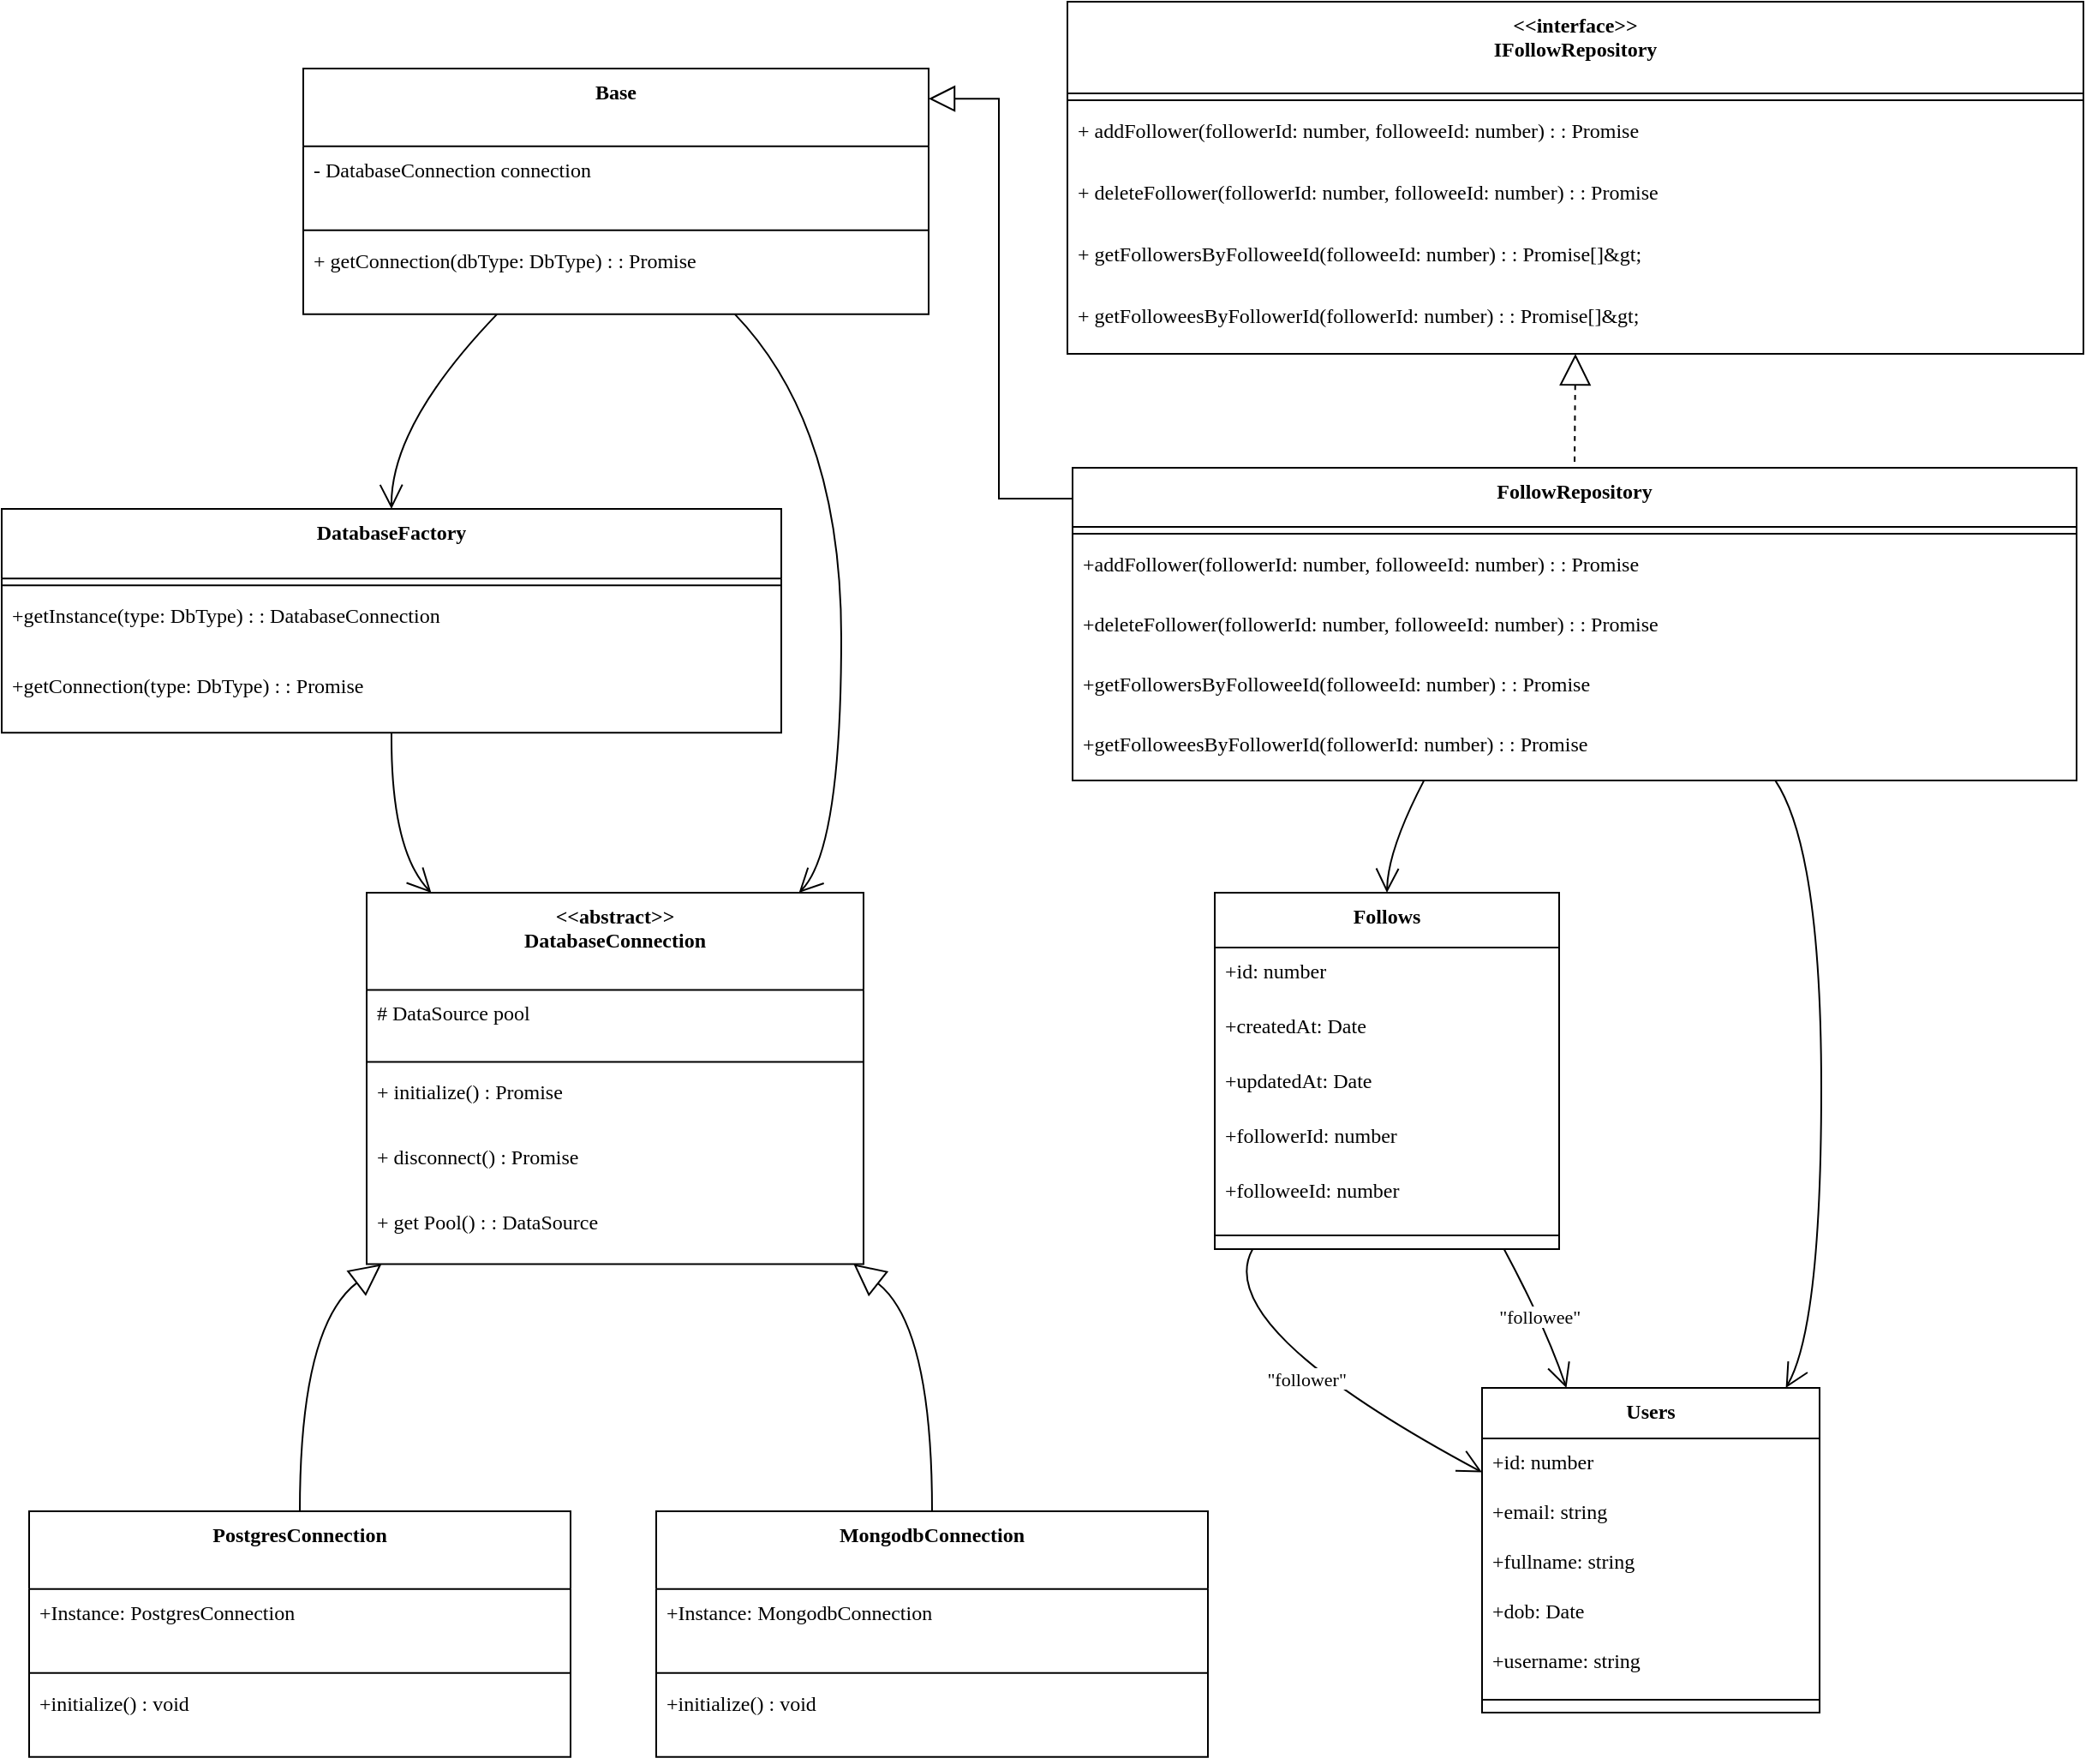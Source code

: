 <mxfile version="26.1.2">
  <diagram name="Page-1" id="q7jWC2dtCysTcH17XZXW">
    <mxGraphModel dx="880" dy="426" grid="1" gridSize="10" guides="1" tooltips="1" connect="1" arrows="1" fold="1" page="1" pageScale="1" pageWidth="850" pageHeight="1100" math="0" shadow="0">
      <root>
        <mxCell id="0" />
        <mxCell id="1" parent="0" />
        <mxCell id="DnzNgAQ3kk56WHY8b82t-5" value="&lt;&lt;abstract&gt;&gt;&#xa;DatabaseConnection" style="swimlane;fontStyle=1;align=center;verticalAlign=top;childLayout=stackLayout;horizontal=1;startSize=56.727;horizontalStack=0;resizeParent=1;resizeParentMax=0;resizeLast=0;collapsible=0;marginBottom=0;fontFamily=Verdana;" vertex="1" parent="1">
          <mxGeometry x="931" y="540" width="290" height="216.727" as="geometry" />
        </mxCell>
        <mxCell id="DnzNgAQ3kk56WHY8b82t-6" value="# DataSource pool" style="text;strokeColor=none;fillColor=none;align=left;verticalAlign=top;spacingLeft=4;spacingRight=4;overflow=hidden;rotatable=0;points=[[0,0.5],[1,0.5]];portConstraint=eastwest;fontFamily=Verdana;" vertex="1" parent="DnzNgAQ3kk56WHY8b82t-5">
          <mxGeometry y="56.727" width="290" height="38" as="geometry" />
        </mxCell>
        <mxCell id="DnzNgAQ3kk56WHY8b82t-7" style="line;strokeWidth=1;fillColor=none;align=left;verticalAlign=middle;spacingTop=-1;spacingLeft=3;spacingRight=3;rotatable=0;labelPosition=right;points=[];portConstraint=eastwest;strokeColor=inherit;fontFamily=Verdana;" vertex="1" parent="DnzNgAQ3kk56WHY8b82t-5">
          <mxGeometry y="94.727" width="290" height="8" as="geometry" />
        </mxCell>
        <mxCell id="DnzNgAQ3kk56WHY8b82t-8" value="+ initialize() : Promise" style="text;strokeColor=none;fillColor=none;align=left;verticalAlign=top;spacingLeft=4;spacingRight=4;overflow=hidden;rotatable=0;points=[[0,0.5],[1,0.5]];portConstraint=eastwest;fontFamily=Verdana;" vertex="1" parent="DnzNgAQ3kk56WHY8b82t-5">
          <mxGeometry y="102.727" width="290" height="38" as="geometry" />
        </mxCell>
        <mxCell id="DnzNgAQ3kk56WHY8b82t-9" value="+ disconnect() : Promise" style="text;strokeColor=none;fillColor=none;align=left;verticalAlign=top;spacingLeft=4;spacingRight=4;overflow=hidden;rotatable=0;points=[[0,0.5],[1,0.5]];portConstraint=eastwest;fontFamily=Verdana;" vertex="1" parent="DnzNgAQ3kk56WHY8b82t-5">
          <mxGeometry y="140.727" width="290" height="38" as="geometry" />
        </mxCell>
        <mxCell id="DnzNgAQ3kk56WHY8b82t-10" value="+ get Pool() : : DataSource" style="text;strokeColor=none;fillColor=none;align=left;verticalAlign=top;spacingLeft=4;spacingRight=4;overflow=hidden;rotatable=0;points=[[0,0.5],[1,0.5]];portConstraint=eastwest;fontFamily=Verdana;" vertex="1" parent="DnzNgAQ3kk56WHY8b82t-5">
          <mxGeometry y="178.727" width="290" height="38" as="geometry" />
        </mxCell>
        <mxCell id="DnzNgAQ3kk56WHY8b82t-11" value="PostgresConnection" style="swimlane;fontStyle=1;align=center;verticalAlign=top;childLayout=stackLayout;horizontal=1;startSize=45.333;horizontalStack=0;resizeParent=1;resizeParentMax=0;resizeLast=0;collapsible=0;marginBottom=0;fontFamily=Verdana;" vertex="1" parent="1">
          <mxGeometry x="734" y="901" width="316" height="143.333" as="geometry" />
        </mxCell>
        <mxCell id="DnzNgAQ3kk56WHY8b82t-12" value="+Instance: PostgresConnection" style="text;strokeColor=none;fillColor=none;align=left;verticalAlign=top;spacingLeft=4;spacingRight=4;overflow=hidden;rotatable=0;points=[[0,0.5],[1,0.5]];portConstraint=eastwest;fontFamily=Verdana;" vertex="1" parent="DnzNgAQ3kk56WHY8b82t-11">
          <mxGeometry y="45.333" width="316" height="45" as="geometry" />
        </mxCell>
        <mxCell id="DnzNgAQ3kk56WHY8b82t-13" style="line;strokeWidth=1;fillColor=none;align=left;verticalAlign=middle;spacingTop=-1;spacingLeft=3;spacingRight=3;rotatable=0;labelPosition=right;points=[];portConstraint=eastwest;strokeColor=inherit;fontFamily=Verdana;" vertex="1" parent="DnzNgAQ3kk56WHY8b82t-11">
          <mxGeometry y="90.333" width="316" height="8" as="geometry" />
        </mxCell>
        <mxCell id="DnzNgAQ3kk56WHY8b82t-14" value="+initialize() : void" style="text;strokeColor=none;fillColor=none;align=left;verticalAlign=top;spacingLeft=4;spacingRight=4;overflow=hidden;rotatable=0;points=[[0,0.5],[1,0.5]];portConstraint=eastwest;fontFamily=Verdana;" vertex="1" parent="DnzNgAQ3kk56WHY8b82t-11">
          <mxGeometry y="98.333" width="316" height="45" as="geometry" />
        </mxCell>
        <mxCell id="DnzNgAQ3kk56WHY8b82t-15" value="MongodbConnection" style="swimlane;fontStyle=1;align=center;verticalAlign=top;childLayout=stackLayout;horizontal=1;startSize=45.333;horizontalStack=0;resizeParent=1;resizeParentMax=0;resizeLast=0;collapsible=0;marginBottom=0;fontFamily=Verdana;" vertex="1" parent="1">
          <mxGeometry x="1100" y="901" width="322" height="143.333" as="geometry" />
        </mxCell>
        <mxCell id="DnzNgAQ3kk56WHY8b82t-16" value="+Instance: MongodbConnection" style="text;strokeColor=none;fillColor=none;align=left;verticalAlign=top;spacingLeft=4;spacingRight=4;overflow=hidden;rotatable=0;points=[[0,0.5],[1,0.5]];portConstraint=eastwest;fontFamily=Verdana;" vertex="1" parent="DnzNgAQ3kk56WHY8b82t-15">
          <mxGeometry y="45.333" width="322" height="45" as="geometry" />
        </mxCell>
        <mxCell id="DnzNgAQ3kk56WHY8b82t-17" style="line;strokeWidth=1;fillColor=none;align=left;verticalAlign=middle;spacingTop=-1;spacingLeft=3;spacingRight=3;rotatable=0;labelPosition=right;points=[];portConstraint=eastwest;strokeColor=inherit;fontFamily=Verdana;" vertex="1" parent="DnzNgAQ3kk56WHY8b82t-15">
          <mxGeometry y="90.333" width="322" height="8" as="geometry" />
        </mxCell>
        <mxCell id="DnzNgAQ3kk56WHY8b82t-18" value="+initialize() : void" style="text;strokeColor=none;fillColor=none;align=left;verticalAlign=top;spacingLeft=4;spacingRight=4;overflow=hidden;rotatable=0;points=[[0,0.5],[1,0.5]];portConstraint=eastwest;fontFamily=Verdana;" vertex="1" parent="DnzNgAQ3kk56WHY8b82t-15">
          <mxGeometry y="98.333" width="322" height="45" as="geometry" />
        </mxCell>
        <mxCell id="DnzNgAQ3kk56WHY8b82t-19" value="DatabaseFactory" style="swimlane;fontStyle=1;align=center;verticalAlign=top;childLayout=stackLayout;horizontal=1;startSize=40.571;horizontalStack=0;resizeParent=1;resizeParentMax=0;resizeLast=0;collapsible=0;marginBottom=0;fontFamily=Verdana;" vertex="1" parent="1">
          <mxGeometry x="718" y="316" width="455" height="130.571" as="geometry" />
        </mxCell>
        <mxCell id="DnzNgAQ3kk56WHY8b82t-20" style="line;strokeWidth=1;fillColor=none;align=left;verticalAlign=middle;spacingTop=-1;spacingLeft=3;spacingRight=3;rotatable=0;labelPosition=right;points=[];portConstraint=eastwest;strokeColor=inherit;fontFamily=Verdana;" vertex="1" parent="DnzNgAQ3kk56WHY8b82t-19">
          <mxGeometry y="40.571" width="455" height="8" as="geometry" />
        </mxCell>
        <mxCell id="DnzNgAQ3kk56WHY8b82t-21" value="+getInstance(type: DbType) : : DatabaseConnection" style="text;strokeColor=none;fillColor=none;align=left;verticalAlign=top;spacingLeft=4;spacingRight=4;overflow=hidden;rotatable=0;points=[[0,0.5],[1,0.5]];portConstraint=eastwest;fontFamily=Verdana;" vertex="1" parent="DnzNgAQ3kk56WHY8b82t-19">
          <mxGeometry y="48.571" width="455" height="41" as="geometry" />
        </mxCell>
        <mxCell id="DnzNgAQ3kk56WHY8b82t-22" value="+getConnection(type: DbType) : : Promise" style="text;strokeColor=none;fillColor=none;align=left;verticalAlign=top;spacingLeft=4;spacingRight=4;overflow=hidden;rotatable=0;points=[[0,0.5],[1,0.5]];portConstraint=eastwest;fontFamily=Verdana;" vertex="1" parent="DnzNgAQ3kk56WHY8b82t-19">
          <mxGeometry y="89.571" width="455" height="41" as="geometry" />
        </mxCell>
        <mxCell id="DnzNgAQ3kk56WHY8b82t-26" value="Base" style="swimlane;fontStyle=1;align=center;verticalAlign=top;childLayout=stackLayout;horizontal=1;startSize=45.333;horizontalStack=0;resizeParent=1;resizeParentMax=0;resizeLast=0;collapsible=0;marginBottom=0;fontFamily=Verdana;" vertex="1" parent="1">
          <mxGeometry x="894" y="59" width="365" height="143.333" as="geometry" />
        </mxCell>
        <mxCell id="DnzNgAQ3kk56WHY8b82t-27" value="- DatabaseConnection connection" style="text;strokeColor=none;fillColor=none;align=left;verticalAlign=top;spacingLeft=4;spacingRight=4;overflow=hidden;rotatable=0;points=[[0,0.5],[1,0.5]];portConstraint=eastwest;fontFamily=Verdana;" vertex="1" parent="DnzNgAQ3kk56WHY8b82t-26">
          <mxGeometry y="45.333" width="365" height="45" as="geometry" />
        </mxCell>
        <mxCell id="DnzNgAQ3kk56WHY8b82t-28" style="line;strokeWidth=1;fillColor=none;align=left;verticalAlign=middle;spacingTop=-1;spacingLeft=3;spacingRight=3;rotatable=0;labelPosition=right;points=[];portConstraint=eastwest;strokeColor=inherit;fontFamily=Verdana;" vertex="1" parent="DnzNgAQ3kk56WHY8b82t-26">
          <mxGeometry y="90.333" width="365" height="8" as="geometry" />
        </mxCell>
        <mxCell id="DnzNgAQ3kk56WHY8b82t-29" value="+ getConnection(dbType: DbType) : : Promise" style="text;strokeColor=none;fillColor=none;align=left;verticalAlign=top;spacingLeft=4;spacingRight=4;overflow=hidden;rotatable=0;points=[[0,0.5],[1,0.5]];portConstraint=eastwest;fontFamily=Verdana;" vertex="1" parent="DnzNgAQ3kk56WHY8b82t-26">
          <mxGeometry y="98.333" width="365" height="45" as="geometry" />
        </mxCell>
        <mxCell id="DnzNgAQ3kk56WHY8b82t-30" value="Users" style="swimlane;fontStyle=1;align=center;verticalAlign=top;childLayout=stackLayout;horizontal=1;startSize=29.474;horizontalStack=0;resizeParent=1;resizeParentMax=0;resizeLast=0;collapsible=0;marginBottom=0;fontFamily=Verdana;" vertex="1" parent="1">
          <mxGeometry x="1582" y="829" width="197" height="189.474" as="geometry" />
        </mxCell>
        <mxCell id="DnzNgAQ3kk56WHY8b82t-31" value="+id: number" style="text;strokeColor=none;fillColor=none;align=left;verticalAlign=top;spacingLeft=4;spacingRight=4;overflow=hidden;rotatable=0;points=[[0,0.5],[1,0.5]];portConstraint=eastwest;fontFamily=Verdana;" vertex="1" parent="DnzNgAQ3kk56WHY8b82t-30">
          <mxGeometry y="29.474" width="197" height="29" as="geometry" />
        </mxCell>
        <mxCell id="DnzNgAQ3kk56WHY8b82t-32" value="+email: string" style="text;strokeColor=none;fillColor=none;align=left;verticalAlign=top;spacingLeft=4;spacingRight=4;overflow=hidden;rotatable=0;points=[[0,0.5],[1,0.5]];portConstraint=eastwest;fontFamily=Verdana;" vertex="1" parent="DnzNgAQ3kk56WHY8b82t-30">
          <mxGeometry y="58.474" width="197" height="29" as="geometry" />
        </mxCell>
        <mxCell id="DnzNgAQ3kk56WHY8b82t-33" value="+fullname: string" style="text;strokeColor=none;fillColor=none;align=left;verticalAlign=top;spacingLeft=4;spacingRight=4;overflow=hidden;rotatable=0;points=[[0,0.5],[1,0.5]];portConstraint=eastwest;fontFamily=Verdana;" vertex="1" parent="DnzNgAQ3kk56WHY8b82t-30">
          <mxGeometry y="87.474" width="197" height="29" as="geometry" />
        </mxCell>
        <mxCell id="DnzNgAQ3kk56WHY8b82t-34" value="+dob: Date" style="text;strokeColor=none;fillColor=none;align=left;verticalAlign=top;spacingLeft=4;spacingRight=4;overflow=hidden;rotatable=0;points=[[0,0.5],[1,0.5]];portConstraint=eastwest;fontFamily=Verdana;" vertex="1" parent="DnzNgAQ3kk56WHY8b82t-30">
          <mxGeometry y="116.474" width="197" height="29" as="geometry" />
        </mxCell>
        <mxCell id="DnzNgAQ3kk56WHY8b82t-35" value="+username: string" style="text;strokeColor=none;fillColor=none;align=left;verticalAlign=top;spacingLeft=4;spacingRight=4;overflow=hidden;rotatable=0;points=[[0,0.5],[1,0.5]];portConstraint=eastwest;fontFamily=Verdana;" vertex="1" parent="DnzNgAQ3kk56WHY8b82t-30">
          <mxGeometry y="145.474" width="197" height="29" as="geometry" />
        </mxCell>
        <mxCell id="DnzNgAQ3kk56WHY8b82t-39" style="line;strokeWidth=1;fillColor=none;align=left;verticalAlign=middle;spacingTop=-1;spacingLeft=3;spacingRight=3;rotatable=0;labelPosition=right;points=[];portConstraint=eastwest;strokeColor=inherit;fontFamily=Verdana;" vertex="1" parent="DnzNgAQ3kk56WHY8b82t-30">
          <mxGeometry y="174.474" width="197" height="15" as="geometry" />
        </mxCell>
        <mxCell id="DnzNgAQ3kk56WHY8b82t-40" value="Follows" style="swimlane;fontStyle=1;align=center;verticalAlign=top;childLayout=stackLayout;horizontal=1;startSize=32;horizontalStack=0;resizeParent=1;resizeParentMax=0;resizeLast=0;collapsible=0;marginBottom=0;fontFamily=Verdana;" vertex="1" parent="1">
          <mxGeometry x="1426" y="540" width="201" height="208" as="geometry" />
        </mxCell>
        <mxCell id="DnzNgAQ3kk56WHY8b82t-41" value="+id: number" style="text;strokeColor=none;fillColor=none;align=left;verticalAlign=top;spacingLeft=4;spacingRight=4;overflow=hidden;rotatable=0;points=[[0,0.5],[1,0.5]];portConstraint=eastwest;fontFamily=Verdana;" vertex="1" parent="DnzNgAQ3kk56WHY8b82t-40">
          <mxGeometry y="32" width="201" height="32" as="geometry" />
        </mxCell>
        <mxCell id="DnzNgAQ3kk56WHY8b82t-42" value="+createdAt: Date" style="text;strokeColor=none;fillColor=none;align=left;verticalAlign=top;spacingLeft=4;spacingRight=4;overflow=hidden;rotatable=0;points=[[0,0.5],[1,0.5]];portConstraint=eastwest;fontFamily=Verdana;" vertex="1" parent="DnzNgAQ3kk56WHY8b82t-40">
          <mxGeometry y="64" width="201" height="32" as="geometry" />
        </mxCell>
        <mxCell id="DnzNgAQ3kk56WHY8b82t-43" value="+updatedAt: Date" style="text;strokeColor=none;fillColor=none;align=left;verticalAlign=top;spacingLeft=4;spacingRight=4;overflow=hidden;rotatable=0;points=[[0,0.5],[1,0.5]];portConstraint=eastwest;fontFamily=Verdana;" vertex="1" parent="DnzNgAQ3kk56WHY8b82t-40">
          <mxGeometry y="96" width="201" height="32" as="geometry" />
        </mxCell>
        <mxCell id="DnzNgAQ3kk56WHY8b82t-44" value="+followerId: number" style="text;strokeColor=none;fillColor=none;align=left;verticalAlign=top;spacingLeft=4;spacingRight=4;overflow=hidden;rotatable=0;points=[[0,0.5],[1,0.5]];portConstraint=eastwest;fontFamily=Verdana;" vertex="1" parent="DnzNgAQ3kk56WHY8b82t-40">
          <mxGeometry y="128" width="201" height="32" as="geometry" />
        </mxCell>
        <mxCell id="DnzNgAQ3kk56WHY8b82t-45" value="+followeeId: number" style="text;strokeColor=none;fillColor=none;align=left;verticalAlign=top;spacingLeft=4;spacingRight=4;overflow=hidden;rotatable=0;points=[[0,0.5],[1,0.5]];portConstraint=eastwest;fontFamily=Verdana;" vertex="1" parent="DnzNgAQ3kk56WHY8b82t-40">
          <mxGeometry y="160" width="201" height="32" as="geometry" />
        </mxCell>
        <mxCell id="DnzNgAQ3kk56WHY8b82t-46" style="line;strokeWidth=1;fillColor=none;align=left;verticalAlign=middle;spacingTop=-1;spacingLeft=3;spacingRight=3;rotatable=0;labelPosition=right;points=[];portConstraint=eastwest;strokeColor=inherit;fontFamily=Verdana;" vertex="1" parent="DnzNgAQ3kk56WHY8b82t-40">
          <mxGeometry y="192" width="201" height="16" as="geometry" />
        </mxCell>
        <mxCell id="DnzNgAQ3kk56WHY8b82t-47" value="&lt;&lt;interface&gt;&gt;&#xa;IFollowRepository" style="swimlane;fontStyle=1;align=center;verticalAlign=top;childLayout=stackLayout;horizontal=1;startSize=53.5;horizontalStack=0;resizeParent=1;resizeParentMax=0;resizeLast=0;collapsible=0;marginBottom=0;fontFamily=Verdana;" vertex="1" parent="1">
          <mxGeometry x="1340" y="20" width="593" height="205.5" as="geometry" />
        </mxCell>
        <mxCell id="DnzNgAQ3kk56WHY8b82t-48" style="line;strokeWidth=1;fillColor=none;align=left;verticalAlign=middle;spacingTop=-1;spacingLeft=3;spacingRight=3;rotatable=0;labelPosition=right;points=[];portConstraint=eastwest;strokeColor=inherit;fontFamily=Verdana;" vertex="1" parent="DnzNgAQ3kk56WHY8b82t-47">
          <mxGeometry y="53.5" width="593" height="8" as="geometry" />
        </mxCell>
        <mxCell id="DnzNgAQ3kk56WHY8b82t-49" value="+ addFollower(followerId: number, followeeId: number) : : Promise" style="text;strokeColor=none;fillColor=none;align=left;verticalAlign=top;spacingLeft=4;spacingRight=4;overflow=hidden;rotatable=0;points=[[0,0.5],[1,0.5]];portConstraint=eastwest;fontFamily=Verdana;" vertex="1" parent="DnzNgAQ3kk56WHY8b82t-47">
          <mxGeometry y="61.5" width="593" height="36" as="geometry" />
        </mxCell>
        <mxCell id="DnzNgAQ3kk56WHY8b82t-50" value="+ deleteFollower(followerId: number, followeeId: number) : : Promise" style="text;strokeColor=none;fillColor=none;align=left;verticalAlign=top;spacingLeft=4;spacingRight=4;overflow=hidden;rotatable=0;points=[[0,0.5],[1,0.5]];portConstraint=eastwest;fontFamily=Verdana;" vertex="1" parent="DnzNgAQ3kk56WHY8b82t-47">
          <mxGeometry y="97.5" width="593" height="36" as="geometry" />
        </mxCell>
        <mxCell id="DnzNgAQ3kk56WHY8b82t-51" value="+ getFollowersByFolloweeId(followeeId: number) : : Promise[]&amp;gt;" style="text;strokeColor=none;fillColor=none;align=left;verticalAlign=top;spacingLeft=4;spacingRight=4;overflow=hidden;rotatable=0;points=[[0,0.5],[1,0.5]];portConstraint=eastwest;fontFamily=Verdana;" vertex="1" parent="DnzNgAQ3kk56WHY8b82t-47">
          <mxGeometry y="133.5" width="593" height="36" as="geometry" />
        </mxCell>
        <mxCell id="DnzNgAQ3kk56WHY8b82t-52" value="+ getFolloweesByFollowerId(followerId: number) : : Promise[]&amp;gt;" style="text;strokeColor=none;fillColor=none;align=left;verticalAlign=top;spacingLeft=4;spacingRight=4;overflow=hidden;rotatable=0;points=[[0,0.5],[1,0.5]];portConstraint=eastwest;fontFamily=Verdana;" vertex="1" parent="DnzNgAQ3kk56WHY8b82t-47">
          <mxGeometry y="169.5" width="593" height="36" as="geometry" />
        </mxCell>
        <mxCell id="DnzNgAQ3kk56WHY8b82t-69" style="edgeStyle=orthogonalEdgeStyle;rounded=0;orthogonalLoop=1;jettySize=auto;html=1;exitX=0;exitY=0;exitDx=0;exitDy=0;endArrow=block;endFill=0;entryX=1;entryY=0.123;entryDx=0;entryDy=0;entryPerimeter=0;strokeWidth=1;endSize=13;fontFamily=Verdana;" edge="1" parent="1" source="DnzNgAQ3kk56WHY8b82t-53" target="DnzNgAQ3kk56WHY8b82t-26">
          <mxGeometry relative="1" as="geometry">
            <mxPoint x="1220" y="210" as="targetPoint" />
            <Array as="points">
              <mxPoint x="1343" y="310" />
              <mxPoint x="1300" y="310" />
              <mxPoint x="1300" y="77" />
            </Array>
          </mxGeometry>
        </mxCell>
        <mxCell id="DnzNgAQ3kk56WHY8b82t-53" value="FollowRepository" style="swimlane;fontStyle=1;align=center;verticalAlign=top;childLayout=stackLayout;horizontal=1;startSize=34.545;horizontalStack=0;resizeParent=1;resizeParentMax=0;resizeLast=0;collapsible=0;marginBottom=0;fontFamily=Verdana;" vertex="1" parent="1">
          <mxGeometry x="1343" y="292" width="586" height="182.545" as="geometry" />
        </mxCell>
        <mxCell id="DnzNgAQ3kk56WHY8b82t-54" style="line;strokeWidth=1;fillColor=none;align=left;verticalAlign=middle;spacingTop=-1;spacingLeft=3;spacingRight=3;rotatable=0;labelPosition=right;points=[];portConstraint=eastwest;strokeColor=inherit;fontFamily=Verdana;" vertex="1" parent="DnzNgAQ3kk56WHY8b82t-53">
          <mxGeometry y="34.545" width="586" height="8" as="geometry" />
        </mxCell>
        <mxCell id="DnzNgAQ3kk56WHY8b82t-55" value="+addFollower(followerId: number, followeeId: number) : : Promise" style="text;strokeColor=none;fillColor=none;align=left;verticalAlign=top;spacingLeft=4;spacingRight=4;overflow=hidden;rotatable=0;points=[[0,0.5],[1,0.5]];portConstraint=eastwest;fontFamily=Verdana;" vertex="1" parent="DnzNgAQ3kk56WHY8b82t-53">
          <mxGeometry y="42.545" width="586" height="35" as="geometry" />
        </mxCell>
        <mxCell id="DnzNgAQ3kk56WHY8b82t-56" value="+deleteFollower(followerId: number, followeeId: number) : : Promise" style="text;strokeColor=none;fillColor=none;align=left;verticalAlign=top;spacingLeft=4;spacingRight=4;overflow=hidden;rotatable=0;points=[[0,0.5],[1,0.5]];portConstraint=eastwest;fontFamily=Verdana;" vertex="1" parent="DnzNgAQ3kk56WHY8b82t-53">
          <mxGeometry y="77.545" width="586" height="35" as="geometry" />
        </mxCell>
        <mxCell id="DnzNgAQ3kk56WHY8b82t-57" value="+getFollowersByFolloweeId(followeeId: number) : : Promise" style="text;strokeColor=none;fillColor=none;align=left;verticalAlign=top;spacingLeft=4;spacingRight=4;overflow=hidden;rotatable=0;points=[[0,0.5],[1,0.5]];portConstraint=eastwest;fontFamily=Verdana;" vertex="1" parent="DnzNgAQ3kk56WHY8b82t-53">
          <mxGeometry y="112.545" width="586" height="35" as="geometry" />
        </mxCell>
        <mxCell id="DnzNgAQ3kk56WHY8b82t-58" value="+getFolloweesByFollowerId(followerId: number) : : Promise" style="text;strokeColor=none;fillColor=none;align=left;verticalAlign=top;spacingLeft=4;spacingRight=4;overflow=hidden;rotatable=0;points=[[0,0.5],[1,0.5]];portConstraint=eastwest;fontFamily=Verdana;" vertex="1" parent="DnzNgAQ3kk56WHY8b82t-53">
          <mxGeometry y="147.545" width="586" height="35" as="geometry" />
        </mxCell>
        <mxCell id="DnzNgAQ3kk56WHY8b82t-59" value="" style="curved=1;startArrow=block;startSize=16;startFill=0;endArrow=none;exitX=0.03;exitY=1;entryX=0.5;entryY=0;rounded=0;fontFamily=Verdana;" edge="1" parent="1" source="DnzNgAQ3kk56WHY8b82t-5" target="DnzNgAQ3kk56WHY8b82t-11">
          <mxGeometry relative="1" as="geometry">
            <Array as="points">
              <mxPoint x="892" y="793" />
            </Array>
          </mxGeometry>
        </mxCell>
        <mxCell id="DnzNgAQ3kk56WHY8b82t-60" value="" style="curved=1;startArrow=block;startSize=16;startFill=0;endArrow=none;exitX=0.98;exitY=1;entryX=0.5;entryY=0;rounded=0;fontFamily=Verdana;" edge="1" parent="1" source="DnzNgAQ3kk56WHY8b82t-5" target="DnzNgAQ3kk56WHY8b82t-15">
          <mxGeometry relative="1" as="geometry">
            <Array as="points">
              <mxPoint x="1261" y="793" />
            </Array>
          </mxGeometry>
        </mxCell>
        <mxCell id="DnzNgAQ3kk56WHY8b82t-61" value="" style="curved=1;startArrow=none;endArrow=open;endSize=12;exitX=0.5;exitY=1;entryX=0.13;entryY=0;rounded=0;fontFamily=Verdana;" edge="1" parent="1" source="DnzNgAQ3kk56WHY8b82t-19" target="DnzNgAQ3kk56WHY8b82t-5">
          <mxGeometry relative="1" as="geometry">
            <Array as="points">
              <mxPoint x="945" y="515" />
            </Array>
          </mxGeometry>
        </mxCell>
        <mxCell id="DnzNgAQ3kk56WHY8b82t-62" value="" style="curved=1;startArrow=none;endArrow=open;endSize=12;exitX=0.69;exitY=1;entryX=0.87;entryY=0;rounded=0;fontFamily=Verdana;" edge="1" parent="1" source="DnzNgAQ3kk56WHY8b82t-26" target="DnzNgAQ3kk56WHY8b82t-5">
          <mxGeometry relative="1" as="geometry">
            <Array as="points">
              <mxPoint x="1208" y="267" />
              <mxPoint x="1208" y="515" />
            </Array>
          </mxGeometry>
        </mxCell>
        <mxCell id="DnzNgAQ3kk56WHY8b82t-63" value="" style="curved=1;startArrow=none;endArrow=open;endSize=12;exitX=0.31;exitY=1;entryX=0.5;entryY=0;rounded=0;fontFamily=Verdana;" edge="1" parent="1" source="DnzNgAQ3kk56WHY8b82t-26" target="DnzNgAQ3kk56WHY8b82t-19">
          <mxGeometry relative="1" as="geometry">
            <Array as="points">
              <mxPoint x="945" y="267" />
            </Array>
          </mxGeometry>
        </mxCell>
        <mxCell id="DnzNgAQ3kk56WHY8b82t-64" value="&quot;follower&quot;" style="curved=1;startArrow=none;endArrow=open;endSize=12;exitX=0.11;exitY=1;entryX=0;entryY=0.26;rounded=0;fontFamily=Verdana;" edge="1" parent="1" source="DnzNgAQ3kk56WHY8b82t-40" target="DnzNgAQ3kk56WHY8b82t-30">
          <mxGeometry relative="1" as="geometry">
            <Array as="points">
              <mxPoint x="1423" y="793" />
            </Array>
          </mxGeometry>
        </mxCell>
        <mxCell id="DnzNgAQ3kk56WHY8b82t-65" value="&quot;followee&quot;" style="curved=1;startArrow=none;endArrow=open;endSize=12;exitX=0.84;exitY=1;entryX=0.25;entryY=0;rounded=0;fontFamily=Verdana;" edge="1" parent="1" source="DnzNgAQ3kk56WHY8b82t-40" target="DnzNgAQ3kk56WHY8b82t-30">
          <mxGeometry relative="1" as="geometry">
            <Array as="points">
              <mxPoint x="1619" y="793" />
            </Array>
          </mxGeometry>
        </mxCell>
        <mxCell id="DnzNgAQ3kk56WHY8b82t-66" value="" style="curved=1;startArrow=block;startSize=16;startFill=0;endArrow=none;exitX=0.5;exitY=1;entryX=0.5;entryY=0;rounded=0;dashed=1;fontFamily=Verdana;" edge="1" parent="1" source="DnzNgAQ3kk56WHY8b82t-47" target="DnzNgAQ3kk56WHY8b82t-53">
          <mxGeometry relative="1" as="geometry">
            <Array as="points" />
          </mxGeometry>
        </mxCell>
        <mxCell id="DnzNgAQ3kk56WHY8b82t-67" value="" style="curved=1;startArrow=none;endArrow=open;endSize=12;exitX=0.35;exitY=1;entryX=0.5;entryY=0;rounded=0;fontFamily=Verdana;" edge="1" parent="1" source="DnzNgAQ3kk56WHY8b82t-53" target="DnzNgAQ3kk56WHY8b82t-40">
          <mxGeometry relative="1" as="geometry">
            <Array as="points">
              <mxPoint x="1527" y="515" />
            </Array>
          </mxGeometry>
        </mxCell>
        <mxCell id="DnzNgAQ3kk56WHY8b82t-68" value="" style="curved=1;startArrow=none;endArrow=open;endSize=12;exitX=0.7;exitY=1;entryX=0.9;entryY=0;rounded=0;fontFamily=Verdana;" edge="1" parent="1" source="DnzNgAQ3kk56WHY8b82t-53" target="DnzNgAQ3kk56WHY8b82t-30">
          <mxGeometry relative="1" as="geometry">
            <Array as="points">
              <mxPoint x="1780" y="515" />
              <mxPoint x="1780" y="793" />
            </Array>
          </mxGeometry>
        </mxCell>
      </root>
    </mxGraphModel>
  </diagram>
</mxfile>

